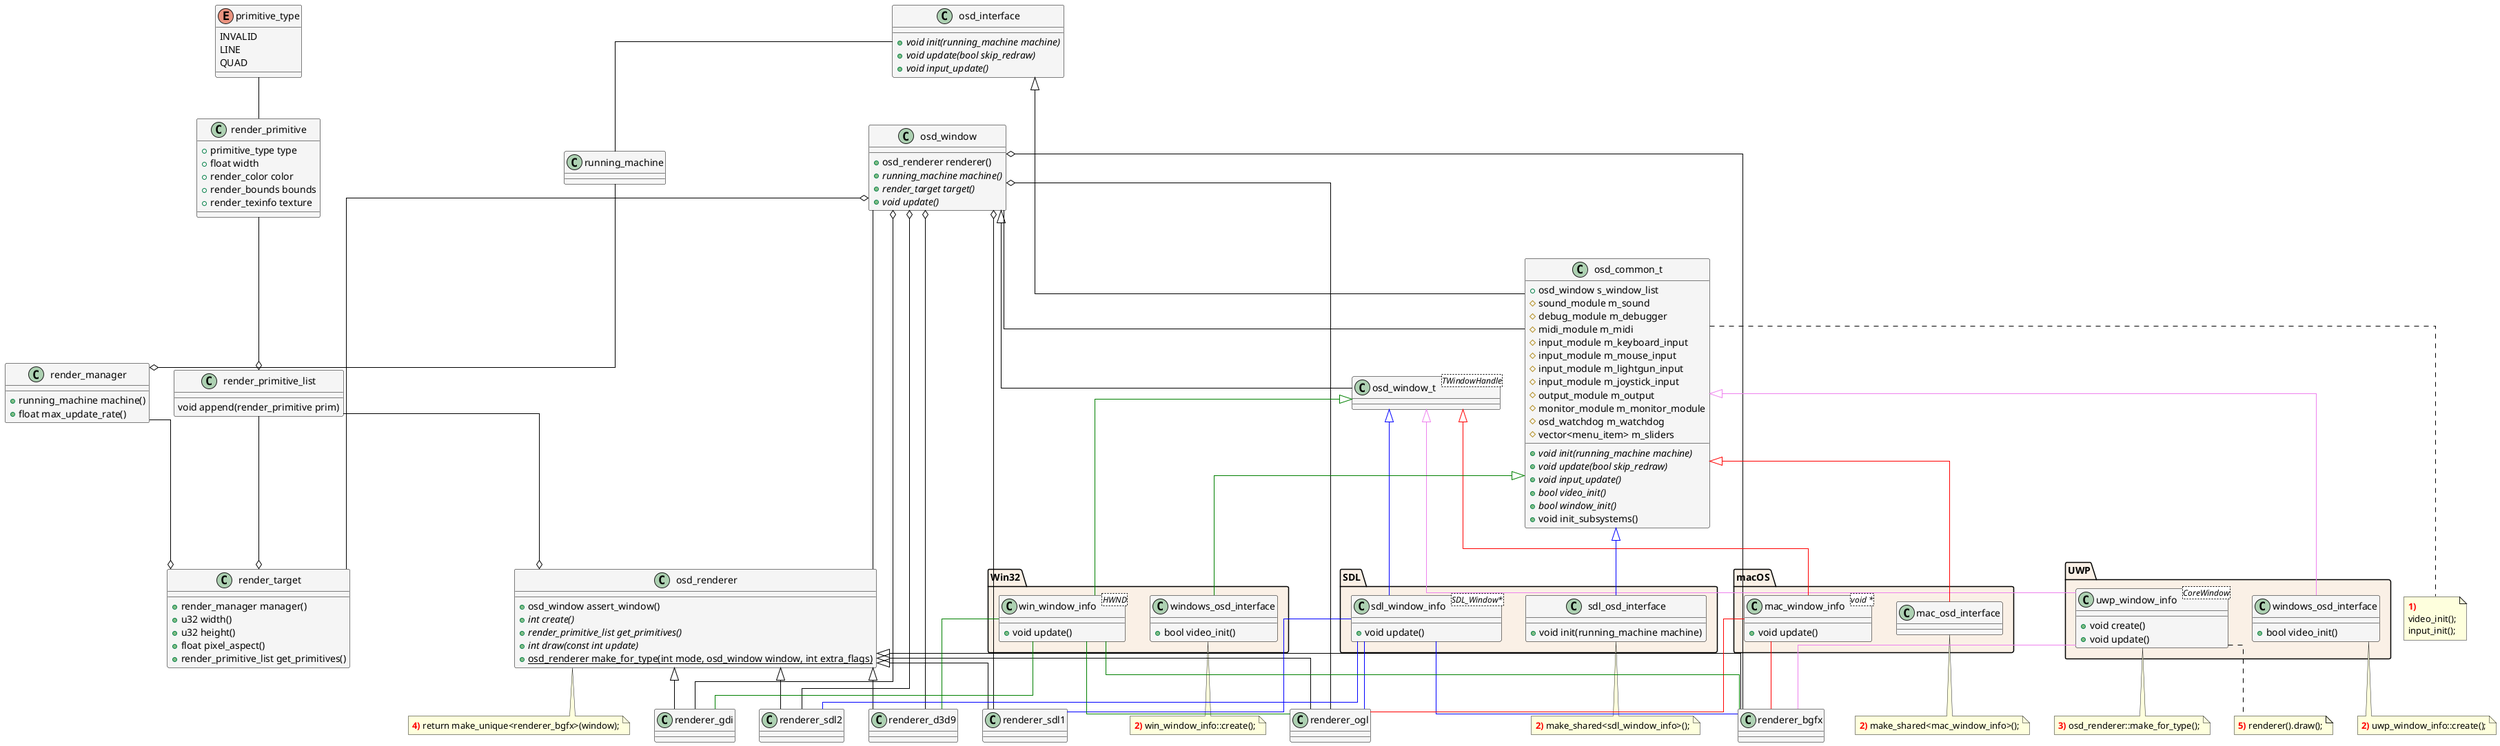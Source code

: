 @startuml

skinparam linetype ortho
skinparam ArrowColor black
skinparam shadowing false

skinparam class {
    BackgroundColor WhiteSmoke
    BorderColor black
}

skinparam package {
    BackgroundColor Linen
}

set namespaceSeparator ::

enum primitive_type
{
    INVALID
    LINE
    QUAD
}

class render_manager {
    +running_machine machine()
    +float max_update_rate()
}

running_machine --o render_manager

class osd_renderer {
    +osd_window assert_window()
    {abstract} +int create()
    {abstract} +render_primitive_list get_primitives()
    {abstract} +int draw(const int update)
    {static} +osd_renderer make_for_type(int mode, osd_window window, int extra_flags)
}

note as note_osd_renderer_make_for_type
<b><color:Red>4)</color></b> return make_unique<renderer_bgfx>(window);
end note

osd_renderer .. note_osd_renderer_make_for_type

render_primitive_list --o osd_renderer
render_primitive --o render_primitive_list
primitive_type -- render_primitive

class render_primitive {
    +primitive_type type
    +float width
    +render_color color
    +render_bounds bounds
    +render_texinfo texture
}

class render_primitive_list {
    void append(render_primitive prim)
}

class renderer_ogl extends osd_renderer
class renderer_bgfx extends osd_renderer
class renderer_gdi extends osd_renderer
class renderer_d3d9 extends osd_renderer
class renderer_sdl1 extends osd_renderer
class renderer_sdl2 extends osd_renderer

osd_window o-- renderer_ogl
osd_window o-- renderer_bgfx
osd_window o-- renderer_gdi
osd_window o-- renderer_d3d9
osd_window o-- renderer_sdl1
osd_window o-- renderer_sdl2

osd_window o-- render_target
osd_window -- osd_renderer

class osd_window_t<TWindowHandle> extends osd_window

SDL::sdl_window_info -[#blue]- renderer_bgfx
SDL::sdl_window_info -[#blue]- renderer_ogl
SDL::sdl_window_info -[#blue]- renderer_sdl1
SDL::sdl_window_info -[#blue]- renderer_sdl2

macOS::mac_window_info -[#red]- renderer_bgfx
macOS::mac_window_info -[#red]- renderer_ogl

UWP::uwp_window_info -[#violet]- renderer_bgfx

Win32::win_window_info -[#green]- renderer_ogl
Win32::win_window_info -[#green]- renderer_bgfx
Win32::win_window_info -[#green]- renderer_d3d9
Win32::win_window_info -[#green]- renderer_gdi

class osd_window {    
    +osd_renderer renderer()
    {abstract} +running_machine machine()
    {abstract} +render_target target()
    {abstract} +void update()
}

render_manager --o render_target
render_primitive_list --o render_target

class render_target
{
    +render_manager manager()
    +u32 width()
    +u32 height()
    +float pixel_aspect()
    +render_primitive_list get_primitives()
}

class SDL::sdl_window_info<SDL_Window*> {
    +void update()
}

class macOS::mac_window_info<void *> {
    +void update()
}

class Win32::win_window_info<HWND> {
    +void update()
}

class UWP::uwp_window_info<CoreWindow> {
    +void create()
    +void update()  
}

osd_window_t <|-[#violet]- UWP::uwp_window_info
osd_window_t <|-[#green]- Win32::win_window_info
osd_window_t <|-[#red]- macOS::mac_window_info
osd_window_t <|-[#blue]- SDL::sdl_window_info

osd_common_t <|-[#violet]- UWP::windows_osd_interface
osd_common_t <|-[#green]- Win32::windows_osd_interface
osd_common_t <|-[#red]- macOS::mac_osd_interface
osd_common_t <|-[#blue]- SDL::sdl_osd_interface

class Win32::windows_osd_interface {
    +bool video_init()    
}

class UWP::windows_osd_interface {
    +bool video_init()    
}

class SDL::sdl_osd_interface {
    +void init(running_machine machine)
}

note "<b><color:Red>2)</color></b> make_shared<sdl_window_info>();" as note_2_sdl_osd_interface

note "<b><color:Red>2)</color></b> make_shared<mac_window_info>();" as note_2_mac_osd_interface

note "<b><color:Red>2)</color></b> win_window_info::create();" as note_2_Win32windows_osd_interface

note "<b><color:Red>2)</color></b> uwp_window_info::create();" as note_2_UWPwindows_osd_interface

note "<b><color:Red>3)</color></b> osd_renderer::make_for_type();" as note_4_uwp_window_info
note "<b><color:Red>5)</color></b> renderer().draw();" as note_5_uwp_window_info

SDL::sdl_osd_interface .. note_2_sdl_osd_interface
macOS::mac_osd_interface .. note_2_mac_osd_interface
Win32::windows_osd_interface .. note_2_Win32windows_osd_interface
UWP::windows_osd_interface .. note_2_UWPwindows_osd_interface
UWP::uwp_window_info .. note_4_uwp_window_info
UWP::uwp_window_info .. note_5_uwp_window_info

osd_window -- osd_common_t

osd_interface -- running_machine

osd_interface <|-- osd_common_t

class osd_interface {
	{abstract} +void init(running_machine machine)
	{abstract} +void update(bool skip_redraw)
	{abstract} +void input_update()
}

class osd_common_t {
    +osd_window s_window_list
    #sound_module m_sound
    #debug_module m_debugger
    #midi_module m_midi
    #input_module m_keyboard_input
    #input_module m_mouse_input
    #input_module m_lightgun_input
    #input_module m_joystick_input
    #output_module m_output
    #monitor_module m_monitor_module
    #osd_watchdog m_watchdog
    #vector<menu_item> m_sliders
    {abstract} + void init(running_machine machine)
    {abstract} + void update(bool skip_redraw)
    {abstract} + void input_update()
    {abstract} +bool video_init()
    {abstract} +bool window_init()
    +void init_subsystems()
}

note as note_osd_common_t_init_subsystems
<b><color:Red>1)</color></b>
video_init();
input_init();
end note

osd_common_t .. note_osd_common_t_init_subsystems

@enduml